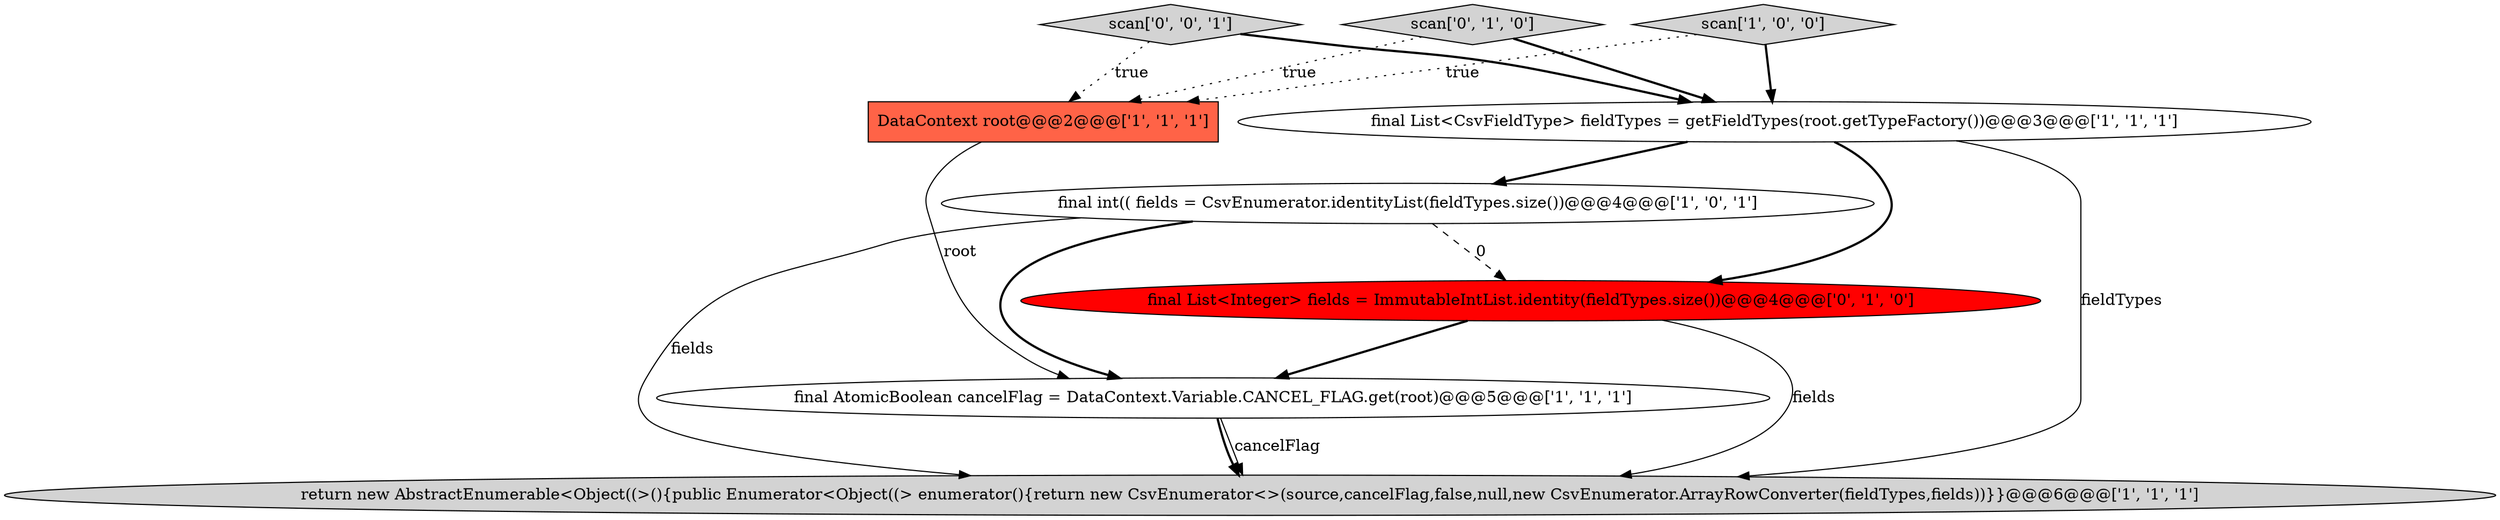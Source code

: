 digraph {
7 [style = filled, label = "scan['0', '1', '0']", fillcolor = lightgray, shape = diamond image = "AAA0AAABBB2BBB"];
6 [style = filled, label = "final List<Integer> fields = ImmutableIntList.identity(fieldTypes.size())@@@4@@@['0', '1', '0']", fillcolor = red, shape = ellipse image = "AAA1AAABBB2BBB"];
8 [style = filled, label = "scan['0', '0', '1']", fillcolor = lightgray, shape = diamond image = "AAA0AAABBB3BBB"];
3 [style = filled, label = "return new AbstractEnumerable<Object((>(){public Enumerator<Object((> enumerator(){return new CsvEnumerator<>(source,cancelFlag,false,null,new CsvEnumerator.ArrayRowConverter(fieldTypes,fields))}}@@@6@@@['1', '1', '1']", fillcolor = lightgray, shape = ellipse image = "AAA0AAABBB1BBB"];
1 [style = filled, label = "final int(( fields = CsvEnumerator.identityList(fieldTypes.size())@@@4@@@['1', '0', '1']", fillcolor = white, shape = ellipse image = "AAA0AAABBB1BBB"];
2 [style = filled, label = "final AtomicBoolean cancelFlag = DataContext.Variable.CANCEL_FLAG.get(root)@@@5@@@['1', '1', '1']", fillcolor = white, shape = ellipse image = "AAA0AAABBB1BBB"];
0 [style = filled, label = "DataContext root@@@2@@@['1', '1', '1']", fillcolor = tomato, shape = box image = "AAA0AAABBB1BBB"];
4 [style = filled, label = "scan['1', '0', '0']", fillcolor = lightgray, shape = diamond image = "AAA0AAABBB1BBB"];
5 [style = filled, label = "final List<CsvFieldType> fieldTypes = getFieldTypes(root.getTypeFactory())@@@3@@@['1', '1', '1']", fillcolor = white, shape = ellipse image = "AAA0AAABBB1BBB"];
5->1 [style = bold, label=""];
8->0 [style = dotted, label="true"];
0->2 [style = solid, label="root"];
1->2 [style = bold, label=""];
5->3 [style = solid, label="fieldTypes"];
7->5 [style = bold, label=""];
1->3 [style = solid, label="fields"];
5->6 [style = bold, label=""];
8->5 [style = bold, label=""];
7->0 [style = dotted, label="true"];
6->3 [style = solid, label="fields"];
4->5 [style = bold, label=""];
1->6 [style = dashed, label="0"];
2->3 [style = solid, label="cancelFlag"];
2->3 [style = bold, label=""];
4->0 [style = dotted, label="true"];
6->2 [style = bold, label=""];
}
